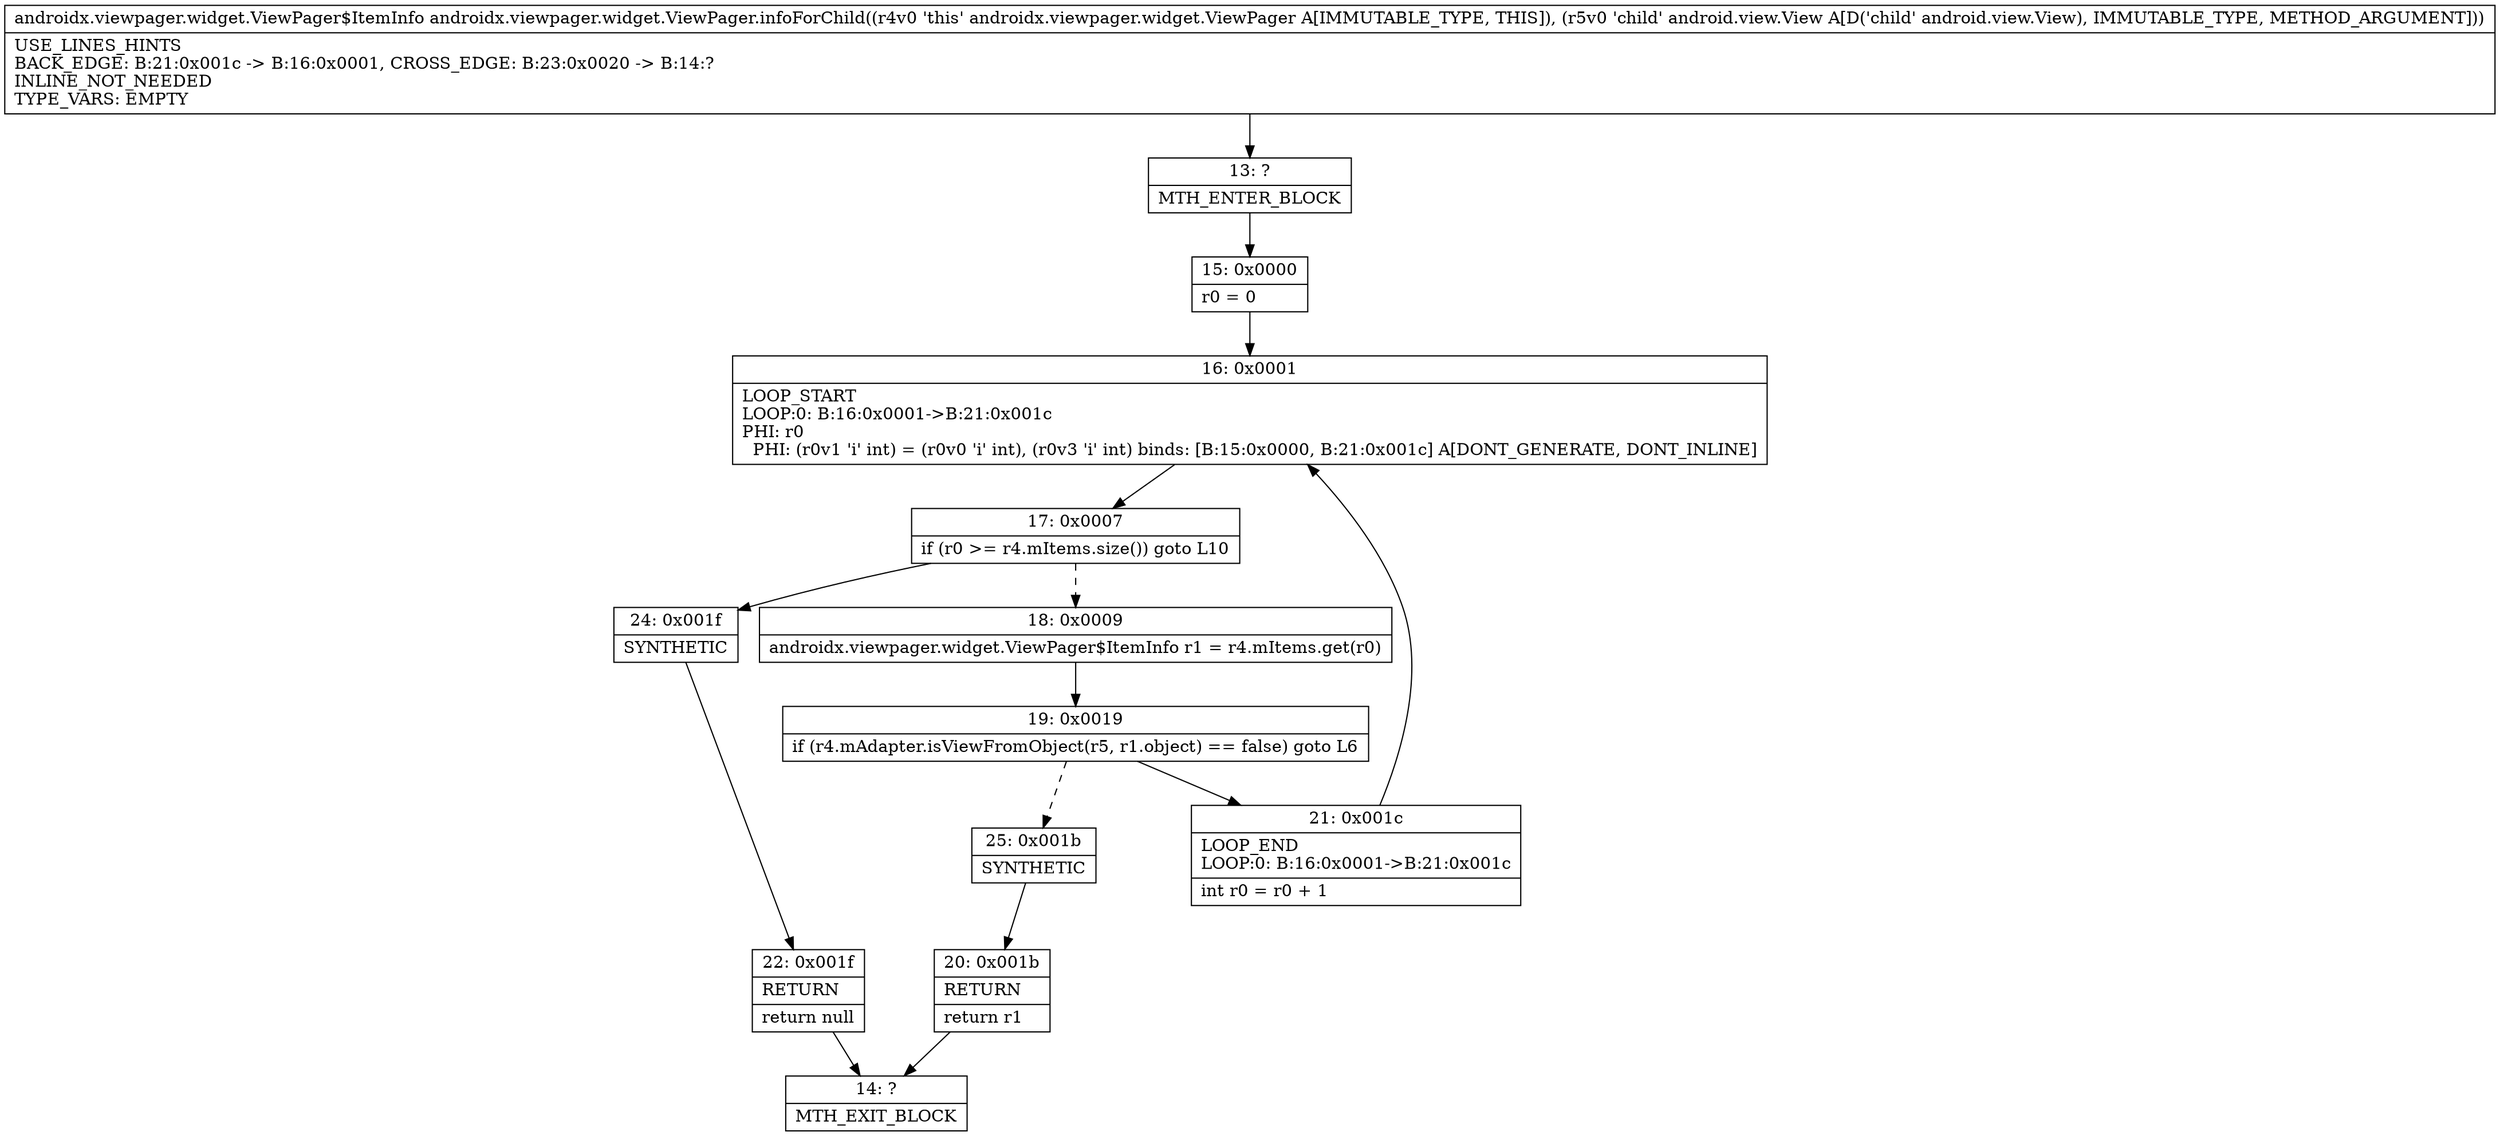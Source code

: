 digraph "CFG forandroidx.viewpager.widget.ViewPager.infoForChild(Landroid\/view\/View;)Landroidx\/viewpager\/widget\/ViewPager$ItemInfo;" {
Node_13 [shape=record,label="{13\:\ ?|MTH_ENTER_BLOCK\l}"];
Node_15 [shape=record,label="{15\:\ 0x0000|r0 = 0\l}"];
Node_16 [shape=record,label="{16\:\ 0x0001|LOOP_START\lLOOP:0: B:16:0x0001\-\>B:21:0x001c\lPHI: r0 \l  PHI: (r0v1 'i' int) = (r0v0 'i' int), (r0v3 'i' int) binds: [B:15:0x0000, B:21:0x001c] A[DONT_GENERATE, DONT_INLINE]\l}"];
Node_17 [shape=record,label="{17\:\ 0x0007|if (r0 \>= r4.mItems.size()) goto L10\l}"];
Node_18 [shape=record,label="{18\:\ 0x0009|androidx.viewpager.widget.ViewPager$ItemInfo r1 = r4.mItems.get(r0)\l}"];
Node_19 [shape=record,label="{19\:\ 0x0019|if (r4.mAdapter.isViewFromObject(r5, r1.object) == false) goto L6\l}"];
Node_21 [shape=record,label="{21\:\ 0x001c|LOOP_END\lLOOP:0: B:16:0x0001\-\>B:21:0x001c\l|int r0 = r0 + 1\l}"];
Node_25 [shape=record,label="{25\:\ 0x001b|SYNTHETIC\l}"];
Node_20 [shape=record,label="{20\:\ 0x001b|RETURN\l|return r1\l}"];
Node_14 [shape=record,label="{14\:\ ?|MTH_EXIT_BLOCK\l}"];
Node_24 [shape=record,label="{24\:\ 0x001f|SYNTHETIC\l}"];
Node_22 [shape=record,label="{22\:\ 0x001f|RETURN\l|return null\l}"];
MethodNode[shape=record,label="{androidx.viewpager.widget.ViewPager$ItemInfo androidx.viewpager.widget.ViewPager.infoForChild((r4v0 'this' androidx.viewpager.widget.ViewPager A[IMMUTABLE_TYPE, THIS]), (r5v0 'child' android.view.View A[D('child' android.view.View), IMMUTABLE_TYPE, METHOD_ARGUMENT]))  | USE_LINES_HINTS\lBACK_EDGE: B:21:0x001c \-\> B:16:0x0001, CROSS_EDGE: B:23:0x0020 \-\> B:14:?\lINLINE_NOT_NEEDED\lTYPE_VARS: EMPTY\l}"];
MethodNode -> Node_13;Node_13 -> Node_15;
Node_15 -> Node_16;
Node_16 -> Node_17;
Node_17 -> Node_18[style=dashed];
Node_17 -> Node_24;
Node_18 -> Node_19;
Node_19 -> Node_21;
Node_19 -> Node_25[style=dashed];
Node_21 -> Node_16;
Node_25 -> Node_20;
Node_20 -> Node_14;
Node_24 -> Node_22;
Node_22 -> Node_14;
}

